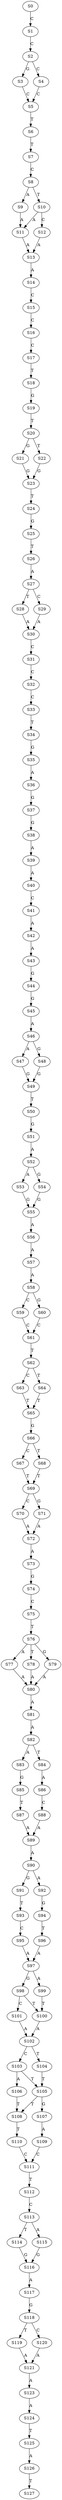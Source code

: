 strict digraph  {
	S0 -> S1 [ label = C ];
	S1 -> S2 [ label = C ];
	S2 -> S3 [ label = G ];
	S2 -> S4 [ label = C ];
	S3 -> S5 [ label = C ];
	S4 -> S5 [ label = C ];
	S5 -> S6 [ label = T ];
	S6 -> S7 [ label = T ];
	S7 -> S8 [ label = C ];
	S8 -> S9 [ label = A ];
	S8 -> S10 [ label = T ];
	S9 -> S11 [ label = A ];
	S10 -> S11 [ label = A ];
	S10 -> S12 [ label = C ];
	S11 -> S13 [ label = A ];
	S12 -> S13 [ label = A ];
	S13 -> S14 [ label = A ];
	S14 -> S15 [ label = C ];
	S15 -> S16 [ label = C ];
	S16 -> S17 [ label = C ];
	S17 -> S18 [ label = T ];
	S18 -> S19 [ label = G ];
	S19 -> S20 [ label = T ];
	S20 -> S21 [ label = G ];
	S20 -> S22 [ label = T ];
	S21 -> S23 [ label = G ];
	S22 -> S23 [ label = G ];
	S23 -> S24 [ label = T ];
	S24 -> S25 [ label = G ];
	S25 -> S26 [ label = T ];
	S26 -> S27 [ label = A ];
	S27 -> S28 [ label = T ];
	S27 -> S29 [ label = C ];
	S28 -> S30 [ label = A ];
	S29 -> S30 [ label = A ];
	S30 -> S31 [ label = C ];
	S31 -> S32 [ label = C ];
	S32 -> S33 [ label = C ];
	S33 -> S34 [ label = T ];
	S34 -> S35 [ label = G ];
	S35 -> S36 [ label = A ];
	S36 -> S37 [ label = G ];
	S37 -> S38 [ label = G ];
	S38 -> S39 [ label = A ];
	S39 -> S40 [ label = A ];
	S40 -> S41 [ label = C ];
	S41 -> S42 [ label = A ];
	S42 -> S43 [ label = A ];
	S43 -> S44 [ label = G ];
	S44 -> S45 [ label = G ];
	S45 -> S46 [ label = A ];
	S46 -> S47 [ label = A ];
	S46 -> S48 [ label = G ];
	S47 -> S49 [ label = G ];
	S48 -> S49 [ label = G ];
	S49 -> S50 [ label = T ];
	S50 -> S51 [ label = G ];
	S51 -> S52 [ label = A ];
	S52 -> S53 [ label = A ];
	S52 -> S54 [ label = G ];
	S53 -> S55 [ label = G ];
	S54 -> S55 [ label = G ];
	S55 -> S56 [ label = A ];
	S56 -> S57 [ label = A ];
	S57 -> S58 [ label = A ];
	S58 -> S59 [ label = C ];
	S58 -> S60 [ label = G ];
	S59 -> S61 [ label = C ];
	S60 -> S61 [ label = C ];
	S61 -> S62 [ label = T ];
	S62 -> S63 [ label = C ];
	S62 -> S64 [ label = T ];
	S63 -> S65 [ label = T ];
	S64 -> S65 [ label = T ];
	S65 -> S66 [ label = G ];
	S66 -> S67 [ label = C ];
	S66 -> S68 [ label = T ];
	S67 -> S69 [ label = T ];
	S68 -> S69 [ label = T ];
	S69 -> S70 [ label = C ];
	S69 -> S71 [ label = G ];
	S70 -> S72 [ label = A ];
	S71 -> S72 [ label = A ];
	S72 -> S73 [ label = A ];
	S73 -> S74 [ label = G ];
	S74 -> S75 [ label = C ];
	S75 -> S76 [ label = T ];
	S76 -> S77 [ label = A ];
	S76 -> S78 [ label = T ];
	S76 -> S79 [ label = G ];
	S77 -> S80 [ label = A ];
	S78 -> S80 [ label = A ];
	S79 -> S80 [ label = A ];
	S80 -> S81 [ label = A ];
	S81 -> S82 [ label = A ];
	S82 -> S83 [ label = A ];
	S82 -> S84 [ label = T ];
	S83 -> S85 [ label = G ];
	S84 -> S86 [ label = A ];
	S85 -> S87 [ label = T ];
	S86 -> S88 [ label = C ];
	S87 -> S89 [ label = A ];
	S88 -> S89 [ label = A ];
	S89 -> S90 [ label = A ];
	S90 -> S91 [ label = G ];
	S90 -> S92 [ label = A ];
	S91 -> S93 [ label = T ];
	S92 -> S94 [ label = G ];
	S93 -> S95 [ label = C ];
	S94 -> S96 [ label = T ];
	S95 -> S97 [ label = A ];
	S96 -> S97 [ label = A ];
	S97 -> S98 [ label = G ];
	S97 -> S99 [ label = A ];
	S98 -> S100 [ label = T ];
	S98 -> S101 [ label = C ];
	S99 -> S100 [ label = T ];
	S100 -> S102 [ label = A ];
	S101 -> S102 [ label = A ];
	S102 -> S103 [ label = C ];
	S102 -> S104 [ label = T ];
	S103 -> S105 [ label = T ];
	S103 -> S106 [ label = A ];
	S104 -> S105 [ label = T ];
	S105 -> S107 [ label = G ];
	S105 -> S108 [ label = T ];
	S106 -> S108 [ label = T ];
	S107 -> S109 [ label = A ];
	S108 -> S110 [ label = T ];
	S109 -> S111 [ label = C ];
	S110 -> S111 [ label = C ];
	S111 -> S112 [ label = T ];
	S112 -> S113 [ label = C ];
	S113 -> S114 [ label = T ];
	S113 -> S115 [ label = A ];
	S114 -> S116 [ label = G ];
	S115 -> S116 [ label = G ];
	S116 -> S117 [ label = A ];
	S117 -> S118 [ label = G ];
	S118 -> S119 [ label = T ];
	S118 -> S120 [ label = C ];
	S119 -> S121 [ label = A ];
	S120 -> S121 [ label = A ];
	S121 -> S123 [ label = A ];
	S123 -> S124 [ label = A ];
	S124 -> S125 [ label = T ];
	S125 -> S126 [ label = A ];
	S126 -> S127 [ label = T ];
}
